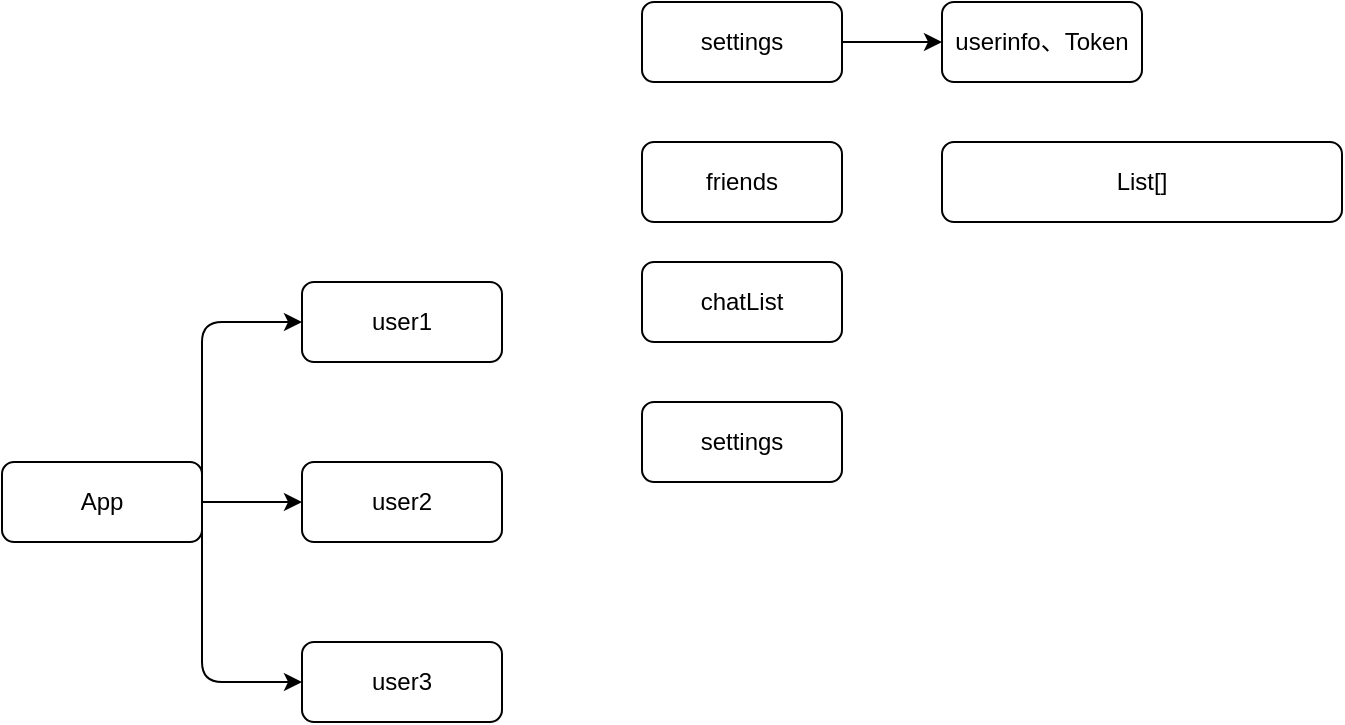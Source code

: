 <mxfile>
    <diagram id="h7cv7_7qUQESVB0s9Aw5" name="Page-1">
        <mxGraphModel dx="578" dy="553" grid="1" gridSize="10" guides="1" tooltips="1" connect="1" arrows="1" fold="1" page="1" pageScale="1" pageWidth="850" pageHeight="1100" math="0" shadow="0">
            <root>
                <mxCell id="0"/>
                <mxCell id="1" parent="0"/>
                <mxCell id="11" style="edgeStyle=none;html=1;exitX=1;exitY=0.5;exitDx=0;exitDy=0;entryX=0;entryY=0.5;entryDx=0;entryDy=0;" edge="1" parent="1" source="2" target="7">
                    <mxGeometry relative="1" as="geometry">
                        <Array as="points">
                            <mxPoint x="200" y="620"/>
                        </Array>
                    </mxGeometry>
                </mxCell>
                <mxCell id="12" style="edgeStyle=none;html=1;exitX=1;exitY=0.5;exitDx=0;exitDy=0;entryX=0;entryY=0.5;entryDx=0;entryDy=0;" edge="1" parent="1" source="2" target="8">
                    <mxGeometry relative="1" as="geometry"/>
                </mxCell>
                <mxCell id="13" style="edgeStyle=none;html=1;exitX=1;exitY=0.5;exitDx=0;exitDy=0;entryX=0;entryY=0.5;entryDx=0;entryDy=0;" edge="1" parent="1" source="2" target="9">
                    <mxGeometry relative="1" as="geometry">
                        <Array as="points">
                            <mxPoint x="200" y="800"/>
                        </Array>
                    </mxGeometry>
                </mxCell>
                <mxCell id="2" value="App&lt;br&gt;" style="rounded=1;whiteSpace=wrap;html=1;" vertex="1" parent="1">
                    <mxGeometry x="100" y="690" width="100" height="40" as="geometry"/>
                </mxCell>
                <mxCell id="7" value="user1" style="rounded=1;whiteSpace=wrap;html=1;" vertex="1" parent="1">
                    <mxGeometry x="250" y="600" width="100" height="40" as="geometry"/>
                </mxCell>
                <mxCell id="8" value="user2" style="rounded=1;whiteSpace=wrap;html=1;" vertex="1" parent="1">
                    <mxGeometry x="250" y="690" width="100" height="40" as="geometry"/>
                </mxCell>
                <mxCell id="9" value="user3" style="rounded=1;whiteSpace=wrap;html=1;" vertex="1" parent="1">
                    <mxGeometry x="250" y="780" width="100" height="40" as="geometry"/>
                </mxCell>
                <mxCell id="15" value="userinfo、Token" style="rounded=1;whiteSpace=wrap;html=1;" vertex="1" parent="1">
                    <mxGeometry x="570" y="460" width="100" height="40" as="geometry"/>
                </mxCell>
                <mxCell id="16" value="friends" style="rounded=1;whiteSpace=wrap;html=1;" vertex="1" parent="1">
                    <mxGeometry x="420" y="530" width="100" height="40" as="geometry"/>
                </mxCell>
                <mxCell id="17" value="chatList" style="rounded=1;whiteSpace=wrap;html=1;" vertex="1" parent="1">
                    <mxGeometry x="420" y="590" width="100" height="40" as="geometry"/>
                </mxCell>
                <mxCell id="18" value="settings" style="rounded=1;whiteSpace=wrap;html=1;" vertex="1" parent="1">
                    <mxGeometry x="420" y="660" width="100" height="40" as="geometry"/>
                </mxCell>
                <mxCell id="21" style="edgeStyle=none;html=1;exitX=1;exitY=0.5;exitDx=0;exitDy=0;entryX=0;entryY=0.5;entryDx=0;entryDy=0;" edge="1" parent="1" source="19" target="15">
                    <mxGeometry relative="1" as="geometry"/>
                </mxCell>
                <mxCell id="19" value="settings" style="rounded=1;whiteSpace=wrap;html=1;" vertex="1" parent="1">
                    <mxGeometry x="420" y="460" width="100" height="40" as="geometry"/>
                </mxCell>
                <mxCell id="22" value="List[]" style="rounded=1;whiteSpace=wrap;html=1;" vertex="1" parent="1">
                    <mxGeometry x="570" y="530" width="200" height="40" as="geometry"/>
                </mxCell>
            </root>
        </mxGraphModel>
    </diagram>
</mxfile>